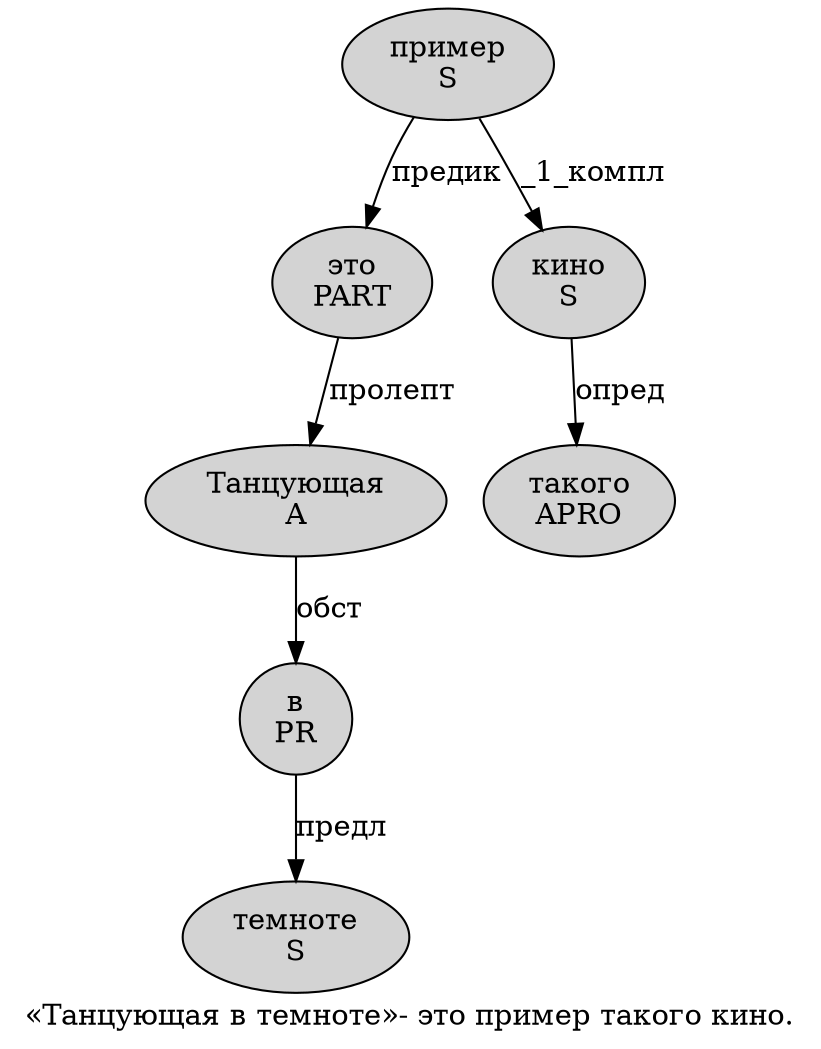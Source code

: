 digraph SENTENCE_571 {
	graph [label="«Танцующая в темноте»- это пример такого кино."]
	node [style=filled]
		1 [label="Танцующая
A" color="" fillcolor=lightgray penwidth=1 shape=ellipse]
		2 [label="в
PR" color="" fillcolor=lightgray penwidth=1 shape=ellipse]
		3 [label="темноте
S" color="" fillcolor=lightgray penwidth=1 shape=ellipse]
		6 [label="это
PART" color="" fillcolor=lightgray penwidth=1 shape=ellipse]
		7 [label="пример
S" color="" fillcolor=lightgray penwidth=1 shape=ellipse]
		8 [label="такого
APRO" color="" fillcolor=lightgray penwidth=1 shape=ellipse]
		9 [label="кино
S" color="" fillcolor=lightgray penwidth=1 shape=ellipse]
			2 -> 3 [label="предл"]
			6 -> 1 [label="пролепт"]
			9 -> 8 [label="опред"]
			7 -> 6 [label="предик"]
			7 -> 9 [label="_1_компл"]
			1 -> 2 [label="обст"]
}